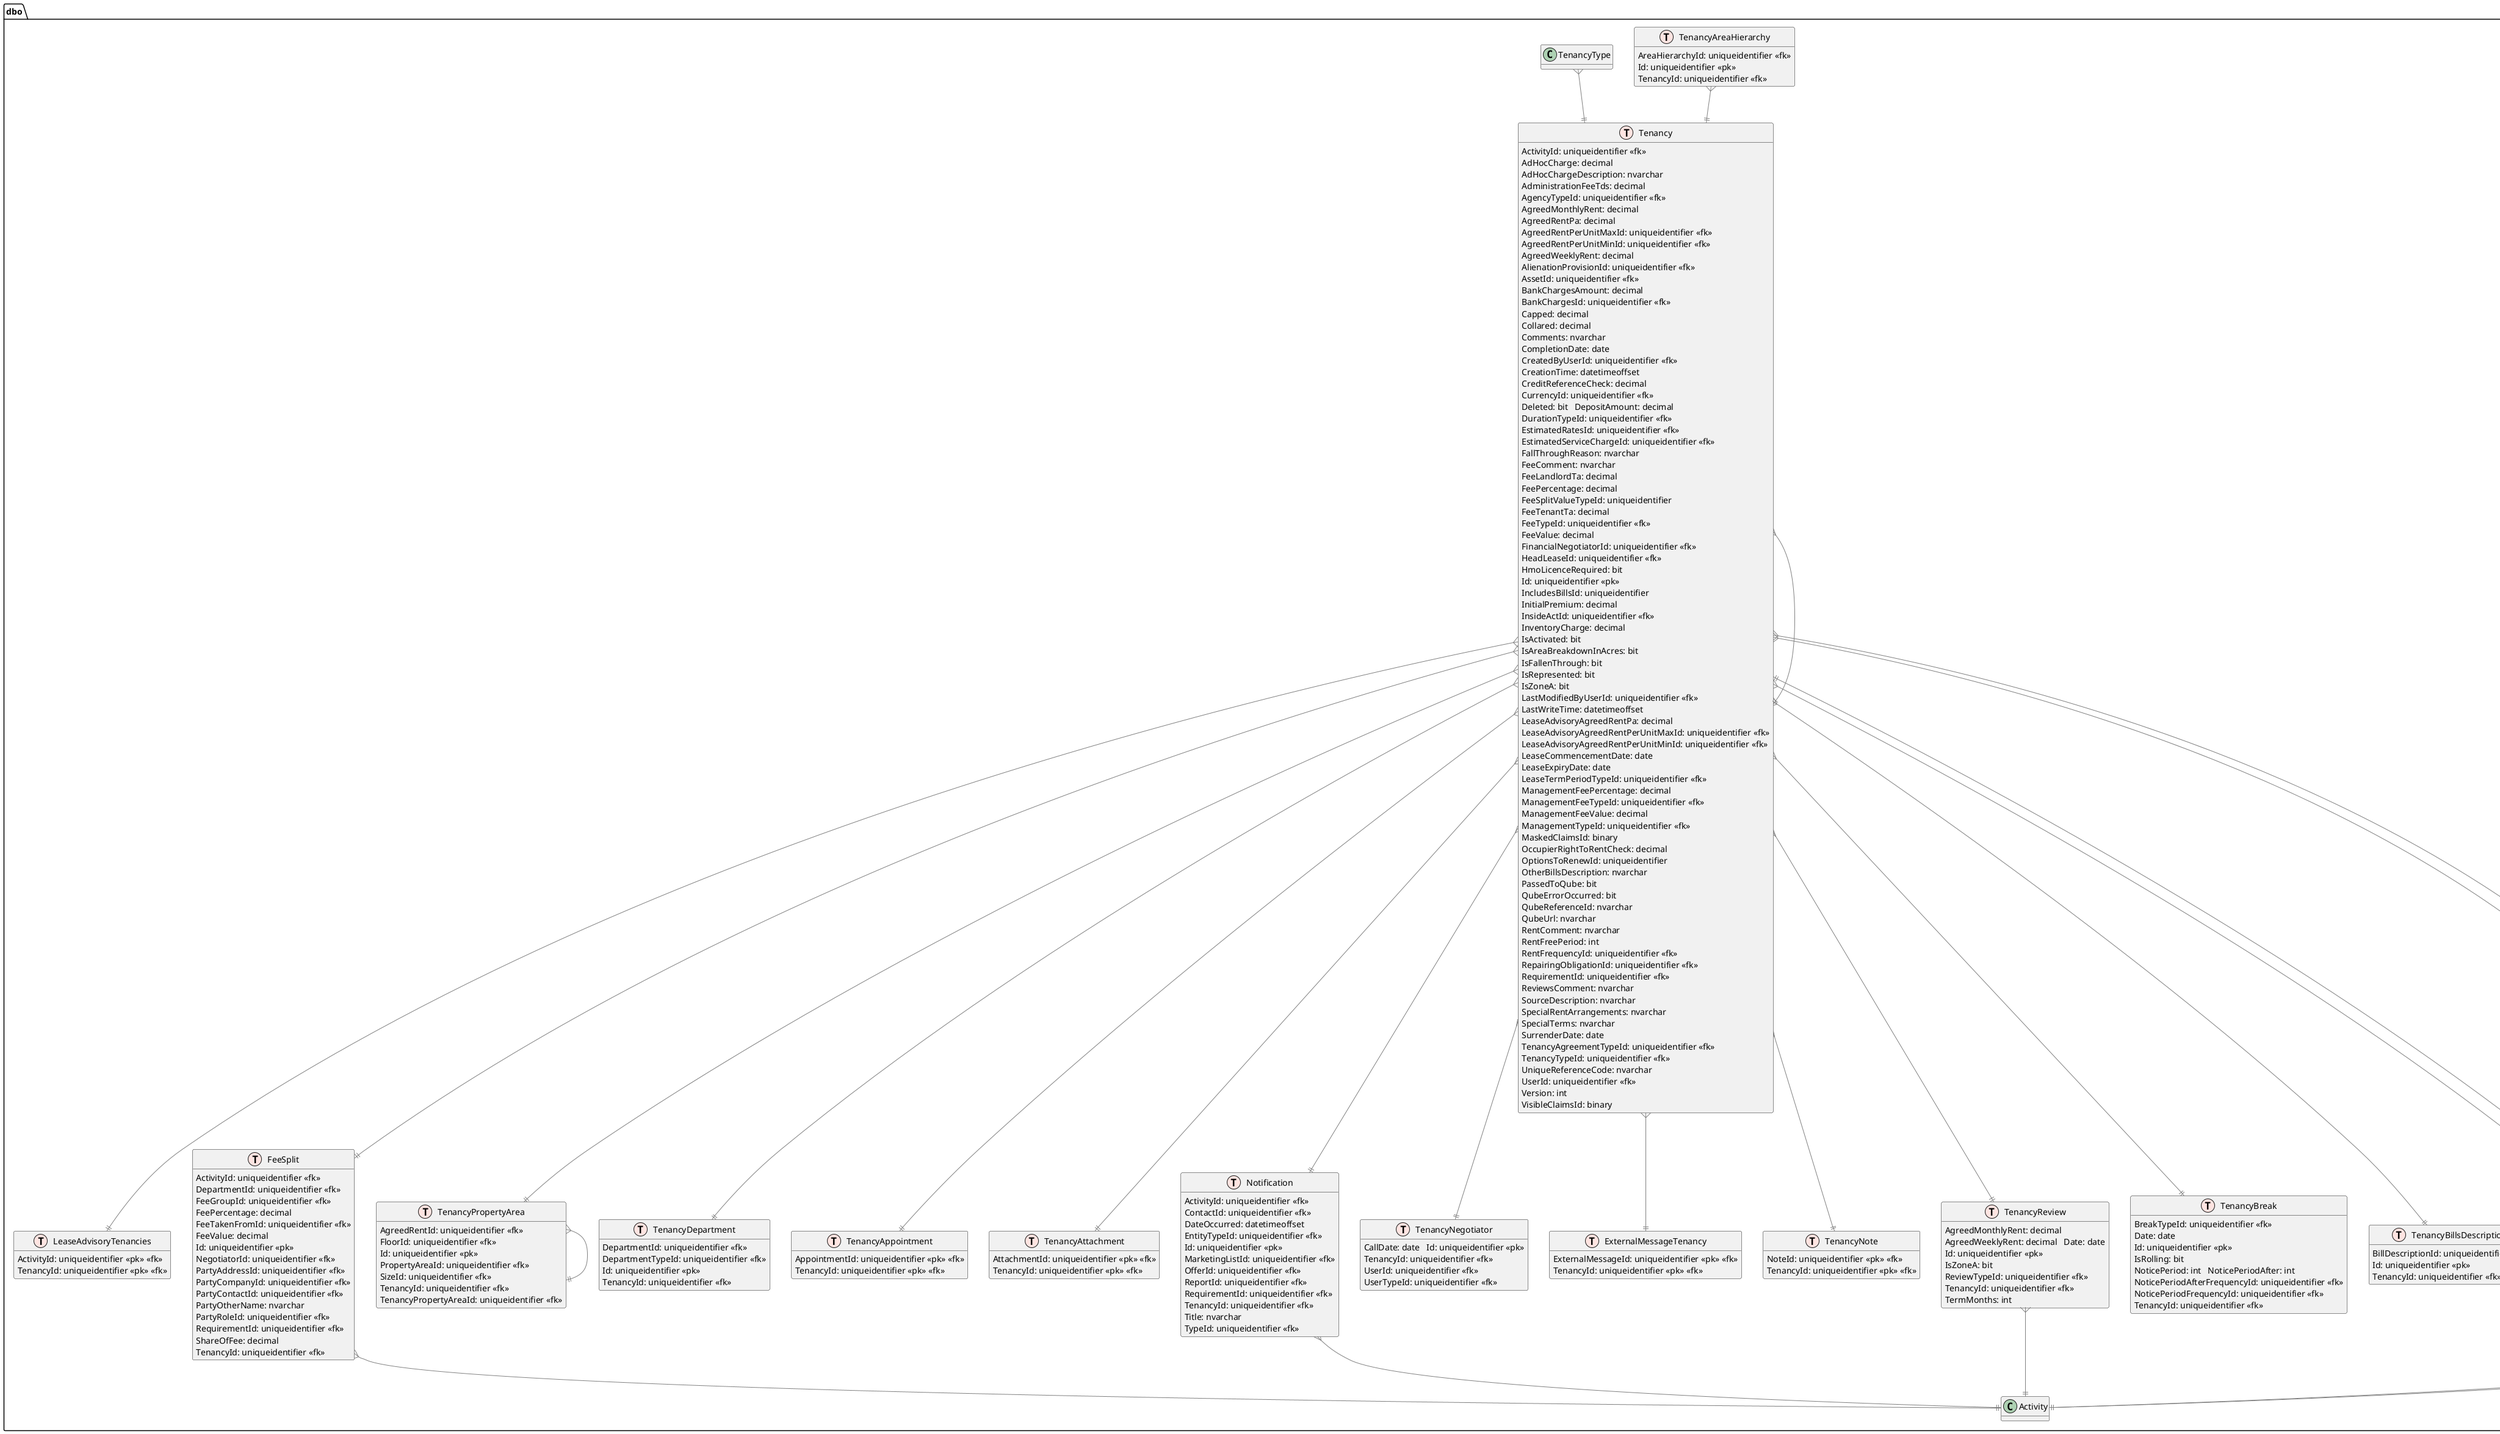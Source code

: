 @startuml TenancyDb

'left to right direction

!define table(x) class x << (T,mistyrose) >>   
!define view(x) class x << (V,lightblue) >>   
!define table(x) class x << (T,mistyrose) >>  
!define tr(x) class x << (R,red) >>  
!define tf(x) class x << (F,darkorange) >>   
!define af(x) class x << (F,white) >>   
!define fn(x) class x << (F,plum) >>   
!define fs(x) class x << (F,tan) >>   
!define ft(x) class x << (F,wheat) >>   
!define if(x) class x << (F,gaisboro) >>   
!define p(x) class x << (P,indianred) >>   
!define pc(x) class x << (P,lemonshiffon) >>   
!define x(x) class x << (P,linen) >>     
!define primary_key(x) <<pk>> <u>x</u>
!define foreign_key(x) <<fk>> <b>x</b>
!define link( k, y) k }--||  y
hide methods   
hide stereotypes  
skinparam classarrowcolor gray  

'skinparam linetype ortho
     
table(dbo.Tenancy) {   
    ActivityId: uniqueidentifier <<fk>>   
    AdHocCharge: decimal   
    AdHocChargeDescription: nvarchar   
    AdministrationFeeTds: decimal   
    AgencyTypeId: uniqueidentifier <<fk>>   
    AgreedMonthlyRent: decimal   
    AgreedRentPa: decimal   
    AgreedRentPerUnitMaxId: uniqueidentifier <<fk>>   
    AgreedRentPerUnitMinId: uniqueidentifier <<fk>>   
    AgreedWeeklyRent: decimal   
    AlienationProvisionId: uniqueidentifier <<fk>>   
    AssetId: uniqueidentifier <<fk>>   
    BankChargesAmount: decimal   
    BankChargesId: uniqueidentifier <<fk>>   
    Capped: decimal   
    Collared: decimal   
    Comments: nvarchar   
    CompletionDate: date   
    CreatedByUserId: uniqueidentifier <<fk>>   
    CreationTime: datetimeoffset   
    CreditReferenceCheck: decimal   
    CurrencyId: uniqueidentifier <<fk>>   
    Deleted: bit   DepositAmount: decimal   
    DurationTypeId: uniqueidentifier <<fk>>  
    EstimatedRatesId: uniqueidentifier <<fk>>   
    EstimatedServiceChargeId: uniqueidentifier <<fk>>   
    FallThroughReason: nvarchar   
    FeeComment: nvarchar   
    FeeLandlordTa: decimal   
    FeePercentage: decimal   
    FeeSplitValueTypeId: uniqueidentifier   
    FeeTenantTa: decimal   
    FeeTypeId: uniqueidentifier <<fk>>   
    FeeValue: decimal   
    FinancialNegotiatorId: uniqueidentifier <<fk>>   
    HeadLeaseId: uniqueidentifier <<fk>>   
    HmoLicenceRequired: bit   
    Id: uniqueidentifier <<pk>>   
    IncludesBillsId: uniqueidentifier   
    InitialPremium: decimal   
    InsideActId: uniqueidentifier <<fk>>  
    InventoryCharge: decimal   
    IsActivated: bit   
    IsAreaBreakdownInAcres: bit   
    IsFallenThrough: bit   
    IsRepresented: bit  
    IsZoneA: bit   
    LastModifiedByUserId: uniqueidentifier <<fk>>   
    LastWriteTime: datetimeoffset   
    LeaseAdvisoryAgreedRentPa: decimal   
    LeaseAdvisoryAgreedRentPerUnitMaxId: uniqueidentifier <<fk>>   
    LeaseAdvisoryAgreedRentPerUnitMinId: uniqueidentifier <<fk>>   
    LeaseCommencementDate: date  
    LeaseExpiryDate: date   
    LeaseTermPeriodTypeId: uniqueidentifier <<fk>>   
    ManagementFeePercentage: decimal  
    ManagementFeeTypeId: uniqueidentifier <<fk>>  
    ManagementFeeValue: decimal   
    ManagementTypeId: uniqueidentifier <<fk>>   
    MaskedClaimsId: binary  
    OccupierRightToRentCheck: decimal   
    OptionsToRenewId: uniqueidentifier   
    OtherBillsDescription: nvarchar   
    PassedToQube: bit   
    QubeErrorOccurred: bit   
    QubeReferenceId: nvarchar   
    QubeUrl: nvarchar   
    RentComment: nvarchar   
    RentFreePeriod: int   
    RentFrequencyId: uniqueidentifier <<fk>>   
    RepairingObligationId: uniqueidentifier <<fk>>   
    RequirementId: uniqueidentifier <<fk>>   
    ReviewsComment: nvarchar   
    SourceDescription: nvarchar   
    SpecialRentArrangements: nvarchar   
    SpecialTerms: nvarchar   
    SurrenderDate: date   
    TenancyAgreementTypeId: uniqueidentifier <<fk>>  
    TenancyTypeId: uniqueidentifier <<fk>>   
    UniqueReferenceCode: nvarchar   
    UserId: uniqueidentifier <<fk>>   
    Version: int   
    VisibleClaimsId: binary   
}  
              
table(dbo.LeaseAdvisoryTenancies) {   
    ActivityId: uniqueidentifier <<pk>> <<fk>>   
    TenancyId: uniqueidentifier <<pk>> <<fk>>   
}  
table(dbo.FeeSplit) {  
    ActivityId: uniqueidentifier <<fk>>   
    DepartmentId: uniqueidentifier <<fk>>   
    FeeGroupId: uniqueidentifier <<fk>>   
    FeePercentage: decimal   
    FeeTakenFromId: uniqueidentifier <<fk>>   
    FeeValue: decimal   
    Id: uniqueidentifier <<pk>>   
    NegotiatorId: uniqueidentifier <<fk>>   
    PartyAddressId: uniqueidentifier <<fk>>   
    PartyCompanyId: uniqueidentifier <<fk>>   
    PartyContactId: uniqueidentifier <<fk>>   
    PartyOtherName: nvarchar   
    PartyRoleId: uniqueidentifier <<fk>>   
    RequirementId: uniqueidentifier <<fk>>   
    ShareOfFee: decimal   
    TenancyId: uniqueidentifier <<fk>>   
}  
        
table(dbo.TenancyPropertyArea) {   
    AgreedRentId: uniqueidentifier <<fk>>   
    FloorId: uniqueidentifier <<fk>>   
    Id: uniqueidentifier <<pk>>   
    PropertyAreaId: uniqueidentifier <<fk>>   
    SizeId: uniqueidentifier <<fk>>   
    TenancyId: uniqueidentifier <<fk>>   
    TenancyPropertyAreaId: uniqueidentifier <<fk>>   
}  
table(dbo.TenancyAreaHierarchy) {   
    AreaHierarchyId: uniqueidentifier <<fk>>   
    Id: uniqueidentifier <<pk>>   
    TenancyId: uniqueidentifier <<fk>>   
}  
table(dbo.TenancyDepartment) {   
    DepartmentId: uniqueidentifier <<fk>>   
    DepartmentTypeId: uniqueidentifier <<fk>>   
    Id: uniqueidentifier <<pk>>   
    TenancyId: uniqueidentifier <<fk>>   
}  
table(dbo.TenancyAppointment) {   
    AppointmentId: uniqueidentifier <<pk>> <<fk>>   
    TenancyId: uniqueidentifier <<pk>> <<fk>>   
}  
table(dbo.TenancyAttachment) {   
    AttachmentId: uniqueidentifier <<pk>> <<fk>>   
    TenancyId: uniqueidentifier <<pk>> <<fk>>   
}  
table(dbo.Notification) {   
    ActivityId: uniqueidentifier <<fk>>   
    ContactId: uniqueidentifier <<fk>>   
    DateOccurred: datetimeoffset   
    EntityTypeId: uniqueidentifier <<fk>>   
    Id: uniqueidentifier <<pk>>   
    MarketingListId: uniqueidentifier <<fk>>   
    OfferId: uniqueidentifier <<fk>>   
    ReportId: uniqueidentifier <<fk>>   
    RequirementId: uniqueidentifier <<fk>>   
    TenancyId: uniqueidentifier <<fk>>   
    Title: nvarchar   
    TypeId: uniqueidentifier <<fk>>   
}  
table(dbo.TenancyNegotiator) {   
    CallDate: date   Id: uniqueidentifier <<pk>>   
    TenancyId: uniqueidentifier <<fk>>   
    UserId: uniqueidentifier <<fk>>   
    UserTypeId: uniqueidentifier <<fk>>   
}  
table(dbo.ExternalMessageTenancy) {  
    ExternalMessageId: uniqueidentifier <<pk>> <<fk>>   
    TenancyId: uniqueidentifier <<pk>> <<fk>>   
}  
table(dbo.TenancyNote) {   
    NoteId: uniqueidentifier <<pk>> <<fk>>   
    TenancyId: uniqueidentifier <<pk>> <<fk>>   
}  
'table(dbo.Activity) {   
'    AcceptedOfferId: uniqueidentifier <<fk>>   
'    AcceptsSharers: bit  
'    AcceptsStudents: bit   
'    AccessArrangements: nvarchar   
'    ActivityAssetTypeId: uniqueidentifier <<fk>>   
'    ActivityInstructionCddStatusId: uniqueidentifier <<fk>>   
'    ActivityMainImageId: uniqueidentifier <<fk>>   
'    ActivityMarketingMainImageCreationTime: datetimeoffset  
'    ActivityPrice: decimal   
'    ActivityStatusId: uniqueidentifier <<fk>>   
'    ActivitySubTypeId: uniqueidentifier <<fk>>   
'    ActivityTypeId: uniqueidentifier <<fk>>   
'    AdvertisingNote: nvarchar   
'    AdvertisingPrContent: nvarchar   
'    AdvertisingPrPermittedTypeId: uniqueidentifier <<fk>>   
'    AdvertisingPublishToWeb: bit   
'    AdviceGivenDate: date   
'    AgencyExpiryDate: date   
'    AgencyExpiryDateComment: nvarchar   
'    AgencyTypeId: uniqueidentifier <<fk>>   
'    AgreedCapitalValueId: uniqueidentifier <<fk>>   
'    AgreedGrossInitialYield: decimal   
'    AgreedInitialMarketingPrice: decimal   
'    AgreedNetEquivalentYield: decimal   
'    AgreedNetInitialYield: decimal   
'    AgreedPrice: decimal   
'    AgreedPricePerBed: decimal   
'    AgreedPricePerRoomMax: decimal   
'    AgreedPricePerRoomMin: decimal   
'    AgreedRentMaxId: uniqueidentifier <<fk>>   
'    AgreedRentMinId: uniqueidentifier <<fk>>   
'    AgreedRentPA: decimal   
'    AgreedRentPAMax: decimal   
'    AgreedRentPAMin: decimal   
'    AgreedReversionaryYield: decimal   
'    AgreedSalePrice: decimal   
'    AgreedTaxEquivalentYield: decimal   
'    AlarmCodeIn: nvarchar   
'    AlarmCodeOut: nvarchar   
'    AlienationProvisionId: uniqueidentifier <<fk>>   
'    AnticipatedCompletionDate: date   
'    AssetId: uniqueidentifier <<fk>>   
'    AssumedBreakDate: date   
'    Assumptions: nvarchar   
'    AvailableDate: date   
'    BreakTypeId: uniqueidentifier <<fk>>   
'    ChainsExist: bit   
'    Comments: nvarchar   
'    CommercialSpace: nvarchar  
'    CompletionDate: date   
'    ConditionId: uniqueidentifier <<fk>>   
'    CreatedByUserId: uniqueidentifier <<fk>>   
'    CreationTime: datetimeoffset   
'    CurrencyId: uniqueidentifier <<fk>>   
'    DefinitionOfRent: nvarchar   
'    Deleted: bit   
'    DevPipelineComments: nvarchar   
'    DevPipelineCompletionDateQuarterId: uniqueidentifier <<fk>>   
'    DevPipelineCompletionDateYear: decimal   
'    DevPipelineConstructionStageId: uniqueidentifier <<fk>>   
'    DevPipelineConstructionStartQuarterId: uniqueidentifier <<fk>>   
'    DevPipelineConstructionStartYear: decimal   
'    DevPipelineDevelopmentProbabilityId: uniqueidentifier <<fk>>   
'    DevPipelineDevelopmentTypeId: uniqueidentifier <<fk>>   
'    DevPipelineRecordInfoId: uniqueidentifier <<fk>>   
'    DevPipelineSpeculativePreLetId: uniqueidentifier <<fk>>   
'    Discount: decimal   DiscountLevel: decimal   
'    DisposalTypeId: uniqueidentifier <<fk>>   
'    Disregards: nvarchar   
'    DurationTypeId: uniqueidentifier <<fk>>   
'    EbitdaCurrentYear: decimal   
'    EbitdaLastYear: decimal   
'    EbitdaNextYearForecast: decimal   
'    ElectronicBrochureUrl: nvarchar   
'    EstimatedRatesId: uniqueidentifier <<fk>>   
'    EstimatedRentalValueId: uniqueidentifier <<fk>>   
'    EstimatedRentalValuePA: decimal   
'    EstimatedServiceChargeId: uniqueidentifier <<fk>>   
'    ExchangedDate: date   
'    ExpectedMonthRent: decimal   
'    ExpectedWeekRent: decimal   
'    FeeComment: nvarchar   
'    FeePercentage: decimal   
'    FeeSplitValueTypeId: uniqueidentifier   
'    FeeTypeId: uniqueidentifier <<fk>>   
'    FeeValue: decimal   
'    FileReference: nvarchar   
'    FurnishingId: uniqueidentifier <<fk>>   
'    GearingPercentage: decimal   
'    GradeId: uniqueidentifier <<fk>>   
'    GroundRentAmount: decimal   
'    GroundRentNote: nvarchar   
'    HasSharedBathrooms: bit   
'    HasSharedKitchens: bit   
'    HeadLeaseCommencementDate: date   
'    HeadLeaseExpiryDate: date   
'    HeadLeaseId: uniqueidentifier <<fk>>  
'    HeadLeaseTermMonths: int   
'    HeadLeaseUnexpiredTerm: decimal   
'    HeadsOfTermsDate: date   
'    HelpToBuy: bit   
'    HmoLicenceRequired: bit   
'    HypotheticalTermDays: int   
'    HypotheticalTermMonths: int   
'    Id: uniqueidentifier <<pk>>   
'    ImportantInformation: nvarchar   
'    IncomeDate: date   
'    InformationQualityId: uniqueidentifier <<fk>>   
'    InstructedDate: date   
'    InternalCCTV: bit   
'    IsAreaBreakdownInAcres: bit   
 '   IsFromDevelopmentPipeline: bit   
 '   IsNewBuild: bit   
 '   IsPeppercorn: bit   
 '   IsSentToLonRes: bit   
'    IsServicedProperty: bit   
'    IsShariaCompliant: bit   
'    IsSurrenderPremiumWaived: bit   
'    IsUploaded: bit   
'    IsVacantProperty: bit   
'    ITZA: decimal   
'    KeyHolderDepartmentId: uniqueidentifier <<fk>>   
'    KeyHolderTypeId: uniqueidentifier <<fk>>   
'    KeyNumber: nvarchar   
'    KfValuationPrice: decimal   
'    LastModifiedByUserId: uniqueidentifier <<fk>>   
'    LastRefurbDate: date   
'    LastWriteTime: datetimeoffset   
'    LatestPublishToWebDate: datetimeoffset   
'    LeaseCommencementDate: date   
'    LeaseExpiryDate: date   
'    LeaseLengthMonths: int   
'    LicenceNumber: nvarchar   
'    LongAskingMonthRent: decimal   
'    LongAskingWeekRent: decimal   
'    LongKfValuationMonthlyPrice: decimal   
'    LongKfValuationWeeklyPrice: decimal   
'    LonResCommission: decimal   
'    LonResCommissionTypeId: uniqueidentifier <<fk>>   
'    LonResNegotiatorBonusFee: decimal   
'    LonResStatusId: uniqueidentifier <<fk>>   
'    LostFromId: uniqueidentifier <<fk>>   
'    ManagementFeePercentage: decimal   
'    ManagementFeeTypeId: uniqueidentifier <<fk>>   
'    ManagementFeeValue: decimal   
'    ManagementTypeId: uniqueidentifier <<fk>>   
'    MarketedDate: date   
'    MaskedClaimsId: binary   
'    Moneypenny: bit   
'    NetInitialYield: decimal   
'    NonContactKeyHolderDetails: nvarchar   
'    OriginalPropertyTypeId: uniqueidentifier <<fk>>   
'    OtherChargesGovtRatesPerQuarterAmount: decimal   
'    OtherChargesGovtRatesPerQuarterInclusive: bit   
'    OtherChargesGovtRatesPerQuarterToBeAdvised: bit   
'    OtherChargesGovtRentPerYearAmount: decimal   
'    OtherChargesGovtRentPerYearInclusive: bit   
'    OtherChargesGovtRentPerYearToBeAdvised: bit   
'    OtherChargesMonthlyAcFeeAmount: decimal   
'    OtherChargesMonthlyAcFeeInclusive: bit   
'    OtherChargesMonthlyAcFeeToBeAdvised: bit   
'    OtherChargesMonthlyCarParkFeeAmount: decimal   
'    OtherChargesMonthlyCarParkFeeInclusive: bit   
'    OtherChargesMonthlyCarParkFeeToBeAdvised: bit   
'    OtherChargesMonthlyManagementFeeAmount: decimal   
'    OtherChargesMonthlyManagementFeeInclusive: bit   
'    OtherChargesMonthlyManagementFeeToBeAdvised: bit   
'    OtherCondition: nvarchar   
'    OtherIncentives: nvarchar  
'    OwnershipTenureId: uniqueidentifier <<fk>>  
'    ParkingPriceMonth: decimal   
'    ParkingPriceWeek: decimal   
'    PetAllowed: bit   
'    PetSharersStudentsInfo: nvarchar  
'    PitchingThreats: nvarchar   
'    PremiumPaidById: uniqueidentifier <<fk>>   
'    PricePerDeskMax: decimal   
'    PricePerDeskMin: decimal   
'    PriceQualifierId: uniqueidentifier <<fk>>   
'    PriceTypeId: uniqueidentifier <<fk>>   
'    PriorAgreedRentMaxId: uniqueidentifier <<fk>>  
'    PriorAgreedRentMinId: uniqueidentifier <<fk>>   
'    PriorAgreedRentPA: decimal   
'    PropertyExtranet: nvarchar   
'    PropertyTypeId: uniqueidentifier <<fk>>   
'    PropertyVideoUrl: nvarchar   
'    PublishedToWeb: bit   
'    PurchaseCosts: decimal   
'    PurposeId: uniqueidentifier <<fk>>   
'    QubeErrorOccurred: bit   
'    QubeReferenceId: nvarchar   
'    QubeUrl: nvarchar   
'    QuotedCapitalValueId: uniqueidentifier <<fk>>   
'    QuotedGrossInitialYield: decimal   
'    QuotedNetEquivalentYield: decimal   
'    QuotedPrice: decimal   
'    QuotedPricePerBed: decimal   
'    QuotedPricePerRoom: decimal   
'    QuotedReversionaryYield: decimal   
'    QuotedTaxEquivalentYield: decimal   
'    QuotingRentMaxId: uniqueidentifier <<fk>>   
'    QuotingRentMinId: uniqueidentifier <<fk>>   
'    QuotingRentPAMax: decimal   
'    QuotingRentPAMin: decimal   
'    QuotingRentTypeId: uniqueidentifier <<fk>>   
'    QuotingTermsComments: nvarchar   
'    RateableValueMax: decimal   
'    RateableValueMin: decimal   
'    ReferralId: uniqueidentifier <<fk>>   
'    RegearDate: date   ReLet: bit   
'    RentFreePeriod: decimal   
'    RentFrequencyId: uniqueidentifier <<fk>>   
'    RentPA: decimal   
'    RepairingObligationId: uniqueidentifier <<fk>>   
'    RepresentingId: uniqueidentifier <<fk>>   
'    ResponsibleForSaleOrLetCompanyId: uniqueidentifier <<fk>>   
'    ResponsibleForSaleOrLetContactId: uniqueidentifier <<fk>>   
'    ResponsibleForSaleOrLetNegotiatorDepartmentId: uniqueidentifier <<fk>>   
'    ResponsibleForSaleOrLetNegotiatorId: uniqueidentifier <<fk>>  
'    RetirementHousingId: uniqueidentifier <<fk>>   
'    SalePotentialId: uniqueidentifier <<fk>>   
'    SalesBoardRemovalDate: date   
'    SalesBoardSpecialInstructions: nvarchar   
'    SalesBoardStatusId: uniqueidentifier <<fk>>   
'    SalesBoardTypeId: uniqueidentifier <<fk>>  
'    SalesBoardUpToDate: bit   
'    SellingReasonId: uniqueidentifier <<fk>>   
'    ServiceChargeAmount: decimal   
'    ServiceChargeNote: nvarchar   
'    ServiceLineId: uniqueidentifier <<fk>>   
'    ShortAskingMonthRent: decimal   
'    ShortAskingWeekRent: decimal   
'    ShortKfValuationMonthlyPrice: decimal   
'    ShortKfValuationWeeklyPrice: decimal   
'    SingleLetId: uniqueidentifier <<fk>>   
'    SourceDescription: nvarchar   
'    SourceId: uniqueidentifier <<fk>>   
'    StandardDisregardsId: uniqueidentifier <<fk>>   
'    StatusLastWriteTime: datetimeoffset   
'    SurrenderDate: date   
'    SurrenderFromId: uniqueidentifier <<fk>>   
'    SurrenderPremium: decimal   
'    SurrenderToId: uniqueidentifier <<fk>>   
'    TenancyConditions: nvarchar   
'    TenancyReviewId: uniqueidentifier <<fk>>   
'    TermYears: decimal   
'    TotalRentId: uniqueidentifier <<fk>>   
'    TransactionExplanation: nvarchar   
'    TreatmentOfRentFreePeriodsId: uniqueidentifier <<fk>>   
'    TypeOfLeaseId: uniqueidentifier <<fk>>   
'    UnderOfferDate: date   
'    UniqueReferenceCode: nvarchar   
'    UnitMix: nvarchar   
'    UserId: uniqueidentifier <<fk>>   
'    VacancyLevel: decimal   
'    VendorValuationPrice: decimal   
'    Version: int   
'    VirtualTourUrl: nvarchar   
'    VisibleClaimsId: binary   
'    WAULT: decimal   
'    WebsiteUrl: nvarchar   
'    Yield: decimal   
'    ZoneARentId: uniqueidentifier <<fk>>   
'}  
table(dbo.TenancyReview) {   
    AgreedMonthlyRent: decimal   
    AgreedWeeklyRent: decimal   Date: date   
    Id: uniqueidentifier <<pk>>   
    IsZoneA: bit   
    ReviewTypeId: uniqueidentifier <<fk>>   
    TenancyId: uniqueidentifier <<fk>>   
    TermMonths: int   
}  
table(dbo.TenancyBreak) {   
    BreakTypeId: uniqueidentifier <<fk>>   
    Date: date   
    Id: uniqueidentifier <<pk>>   
    IsRolling: bit   
    NoticePeriod: int   NoticePeriodAfter: int   
    NoticePeriodAfterFrequencyId: uniqueidentifier <<fk>>   
    NoticePeriodFrequencyId: uniqueidentifier <<fk>>   
    TenancyId: uniqueidentifier <<fk>>   
}  
table(dbo.TenancyBillsDescription) {   
    BillDescriptionId: uniqueidentifier <<fk>>   
    Id: uniqueidentifier <<pk>>   
    TenancyId: uniqueidentifier <<fk>>   
}  
table(dbo.TenancyParty) {   
    AddressId: uniqueidentifier <<fk>>   
    CompanyId: uniqueidentifier <<fk>>   
    ContactId: uniqueidentifier <<fk>>  
    Discriminator: nvarchar   
    GenericDescription: nvarchar   
    HeadOfficeLocationId: uniqueidentifier <<fk>>   
    Id: uniqueidentifier <<pk>>   
    OtherName: nvarchar   
    RentSplit: decimal   
    RoleId: uniqueidentifier <<fk>>   
    TenancyId: uniqueidentifier <<fk>>   
    TenantTypeId: uniqueidentifier <<fk>>   
}  

'    dbo.TenancyPropertyArea -|> dbo.TenancyPropertyArea:FK  
'    dbo.Notification -|> dbo.Activity:FK  
'    dbo.Tenancy -|> dbo.Activity:FK  
'    dbo.FeeSplit -|> dbo.Activity:FK  
'    dbo.LeaseAdvisoryTenancies -|> dbo.Activity:FK  
'    dbo.Activity -|> dbo.TenancyReview:FK  
'    dbo.TenancyParty -|> dbo.Tenancy:FK  
'   dbo.Tenancy -|> dbo.Tenancy:FK  
'    dbo.Activity -|> dbo.Tenancy:FK  
'    dbo.ExternalMessageTenancy -|> dbo.Tenancy:FK  
'    dbo.FeeSplit -|> dbo.Tenancy:FK  
'    dbo.LeaseAdvisoryTenancies -|> dbo.Tenancy:FK  
'    dbo.Notification -|> dbo.Tenancy:FK  
'    dbo.TenancyAppointment -|> dbo.Tenancy:FK  
'    dbo.TenancyAreaHierarchy -|> dbo.Tenancy:FK  
'    dbo.TenancyAttachment -|> dbo.Tenancy:FK  
 '   dbo.TenancyBillsDescription -|> dbo.Tenancy:FK  
'    dbo.TenancyBreak -|> dbo.Tenancy:FK  
'    dbo.TenancyDepartment -|> dbo.Tenancy:FK  
'    dbo.TenancyNegotiator -|> dbo.Tenancy:FK  
'    dbo.TenancyNote -|> dbo.Tenancy:FK  
'    dbo.TenancyPropertyArea -|> dbo.Tenancy:FK  
'    dbo.TenancyReview -|> dbo.Tenancy:FK  

link( dbo.Tenancy, dbo.Tenancy)
link( dbo.Tenancy, dbo.TenancyBreak)
link( dbo.Tenancy, dbo.TenancyAppointment)
link( dbo.Tenancy, dbo.TenancyNote)
link( dbo.Tenancy, dbo.TenancyDepartment)
link( dbo.Tenancy, dbo.TenancyPropertyArea)
link( dbo.Tenancy, dbo.TenancyNegotiator)
link( dbo.Tenancy, dbo.TenancyReview)
link( dbo.Tenancy, dbo.TenancyAttachment)

link( dbo.Tenancy, dbo.TenancyParty)
link( dbo.TenancyParty, dbo.Tenancy)


link( dbo.TenancyAreaHierarchy, dbo.Tenancy)

link( dbo.TenancyType, dbo.Tenancy)
link( dbo.TenancyPropertyArea, dbo.TenancyPropertyArea)
'link( dbo.TenancyType, dbo.TenancyTypeLocalised)

link( dbo.Tenancy, dbo.TenancyBillsDescription)
link( dbo.Tenancy, dbo.Notification)
link( dbo.Tenancy, dbo.LeaseAdvisoryTenancies)
link( dbo.Tenancy, dbo.FeeSplit)
link( dbo.Tenancy, dbo.ExternalMessageTenancy)
link( dbo.Tenancy, dbo.Activity)
link( dbo.TenancyReview, dbo.Activity)
link( dbo.Tenancy, dbo.Activity)
link( dbo.FeeSplit, dbo.Activity)
link( dbo.Notification, dbo.Activity)

@enduml